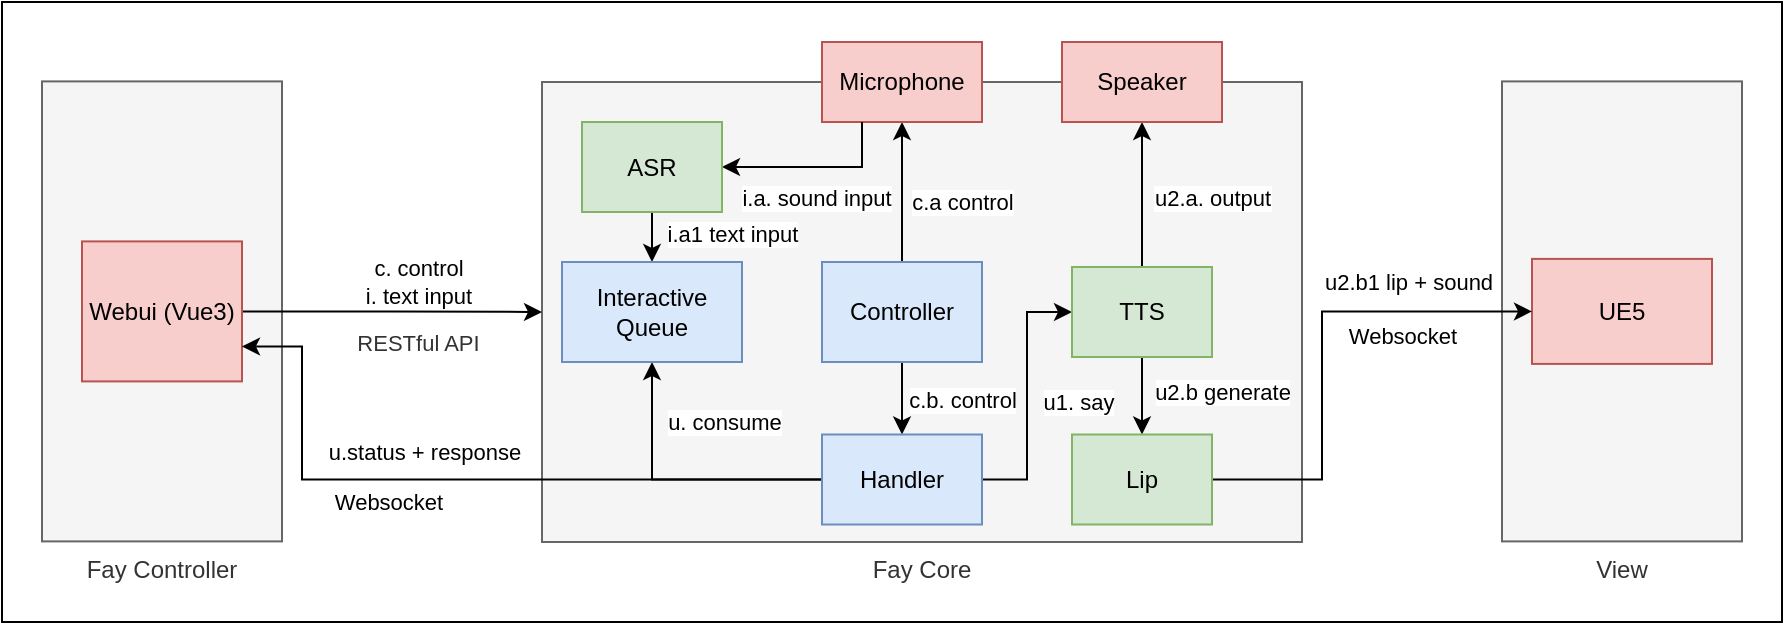 <mxfile version="24.0.4" type="device">
  <diagram name="Page-1" id="7oEuU9YnDp60Sg969kga">
    <mxGraphModel dx="1114" dy="999" grid="1" gridSize="10" guides="1" tooltips="1" connect="1" arrows="1" fold="1" page="1" pageScale="1" pageWidth="850" pageHeight="1100" math="0" shadow="0">
      <root>
        <mxCell id="0" />
        <mxCell id="1" parent="0" />
        <mxCell id="NAgIbU0FR9SVEJM7nln2-92" value="" style="rounded=0;whiteSpace=wrap;html=1;" parent="1" vertex="1">
          <mxGeometry x="20" y="20" width="890" height="310" as="geometry" />
        </mxCell>
        <mxCell id="NAgIbU0FR9SVEJM7nln2-91" value="View" style="rounded=0;whiteSpace=wrap;html=1;verticalAlign=top;labelPosition=center;verticalLabelPosition=bottom;align=center;fillColor=#f5f5f5;fontColor=#333333;strokeColor=#666666;" parent="1" vertex="1">
          <mxGeometry x="770" y="59.7" width="120" height="230" as="geometry" />
        </mxCell>
        <mxCell id="NAgIbU0FR9SVEJM7nln2-23" value="Fay Controller" style="rounded=0;whiteSpace=wrap;html=1;verticalAlign=top;labelPosition=center;verticalLabelPosition=bottom;align=center;fillColor=#f5f5f5;fontColor=#333333;strokeColor=#666666;" parent="1" vertex="1">
          <mxGeometry x="40" y="59.7" width="120" height="230" as="geometry" />
        </mxCell>
        <mxCell id="NAgIbU0FR9SVEJM7nln2-24" value="Fay Core" style="rounded=0;whiteSpace=wrap;html=1;verticalAlign=top;labelPosition=center;verticalLabelPosition=bottom;align=center;fillColor=#f5f5f5;fontColor=#333333;strokeColor=#666666;" parent="1" vertex="1">
          <mxGeometry x="290" y="60" width="380" height="230" as="geometry" />
        </mxCell>
        <mxCell id="NAgIbU0FR9SVEJM7nln2-37" style="edgeStyle=orthogonalEdgeStyle;rounded=0;orthogonalLoop=1;jettySize=auto;html=1;exitX=1;exitY=0.5;exitDx=0;exitDy=0;entryX=0;entryY=0.5;entryDx=0;entryDy=0;" parent="1" source="NAgIbU0FR9SVEJM7nln2-25" target="NAgIbU0FR9SVEJM7nln2-24" edge="1">
          <mxGeometry relative="1" as="geometry" />
        </mxCell>
        <mxCell id="NAgIbU0FR9SVEJM7nln2-38" value="RESTful API" style="edgeLabel;align=center;verticalAlign=middle;resizable=0;points=[];fontColor=#333333;" parent="NAgIbU0FR9SVEJM7nln2-37" vertex="1" connectable="0">
          <mxGeometry x="-0.026" y="-2" relative="1" as="geometry">
            <mxPoint x="15" y="13" as="offset" />
          </mxGeometry>
        </mxCell>
        <mxCell id="NAgIbU0FR9SVEJM7nln2-73" value="c. control &lt;br&gt;i. text input" style="edgeLabel;html=1;align=center;verticalAlign=middle;resizable=0;points=[];" parent="NAgIbU0FR9SVEJM7nln2-37" vertex="1" connectable="0">
          <mxGeometry x="0.05" y="1" relative="1" as="geometry">
            <mxPoint x="9" y="-14" as="offset" />
          </mxGeometry>
        </mxCell>
        <mxCell id="NAgIbU0FR9SVEJM7nln2-25" value="Webui (Vue3)" style="rounded=0;whiteSpace=wrap;html=1;fillColor=#f8cecc;strokeColor=#b85450;" parent="1" vertex="1">
          <mxGeometry x="60" y="139.7" width="80" height="70" as="geometry" />
        </mxCell>
        <mxCell id="NAgIbU0FR9SVEJM7nln2-46" value="" style="edgeStyle=orthogonalEdgeStyle;rounded=0;orthogonalLoop=1;jettySize=auto;html=1;" parent="1" source="NAgIbU0FR9SVEJM7nln2-32" target="NAgIbU0FR9SVEJM7nln2-33" edge="1">
          <mxGeometry relative="1" as="geometry" />
        </mxCell>
        <mxCell id="NAgIbU0FR9SVEJM7nln2-48" value="c.a control" style="edgeLabel;html=1;align=center;verticalAlign=middle;resizable=0;points=[];" parent="NAgIbU0FR9SVEJM7nln2-46" vertex="1" connectable="0">
          <mxGeometry x="-0.133" y="-1" relative="1" as="geometry">
            <mxPoint x="29" as="offset" />
          </mxGeometry>
        </mxCell>
        <mxCell id="NAgIbU0FR9SVEJM7nln2-47" value="" style="edgeStyle=orthogonalEdgeStyle;rounded=0;orthogonalLoop=1;jettySize=auto;html=1;" parent="1" source="NAgIbU0FR9SVEJM7nln2-32" target="NAgIbU0FR9SVEJM7nln2-35" edge="1">
          <mxGeometry relative="1" as="geometry" />
        </mxCell>
        <mxCell id="NAgIbU0FR9SVEJM7nln2-49" value="c.b. control" style="edgeLabel;html=1;align=center;verticalAlign=middle;resizable=0;points=[];" parent="NAgIbU0FR9SVEJM7nln2-47" vertex="1" connectable="0">
          <mxGeometry x="-0.023" relative="1" as="geometry">
            <mxPoint x="30" as="offset" />
          </mxGeometry>
        </mxCell>
        <mxCell id="NAgIbU0FR9SVEJM7nln2-32" value="Controller" style="rounded=0;whiteSpace=wrap;html=1;fillColor=#dae8fc;strokeColor=#6c8ebf;" parent="1" vertex="1">
          <mxGeometry x="430" y="150" width="80" height="50" as="geometry" />
        </mxCell>
        <mxCell id="NAgIbU0FR9SVEJM7nln2-50" style="edgeStyle=orthogonalEdgeStyle;rounded=0;orthogonalLoop=1;jettySize=auto;html=1;exitX=0.25;exitY=1;exitDx=0;exitDy=0;entryX=0.5;entryY=0;entryDx=0;entryDy=0;" parent="1" source="NAgIbU0FR9SVEJM7nln2-83" target="NAgIbU0FR9SVEJM7nln2-40" edge="1">
          <mxGeometry relative="1" as="geometry" />
        </mxCell>
        <mxCell id="NAgIbU0FR9SVEJM7nln2-88" value="i.a1 text input" style="edgeLabel;html=1;align=center;verticalAlign=middle;resizable=0;points=[];" parent="NAgIbU0FR9SVEJM7nln2-50" vertex="1" connectable="0">
          <mxGeometry x="0.439" relative="1" as="geometry">
            <mxPoint x="40" y="-2" as="offset" />
          </mxGeometry>
        </mxCell>
        <mxCell id="NAgIbU0FR9SVEJM7nln2-33" value="Microphone" style="rounded=0;whiteSpace=wrap;html=1;fillColor=#f8cecc;strokeColor=#b85450;" parent="1" vertex="1">
          <mxGeometry x="430" y="40" width="80" height="40" as="geometry" />
        </mxCell>
        <mxCell id="NAgIbU0FR9SVEJM7nln2-51" style="edgeStyle=orthogonalEdgeStyle;rounded=0;orthogonalLoop=1;jettySize=auto;html=1;exitX=0;exitY=0.5;exitDx=0;exitDy=0;entryX=0.5;entryY=1;entryDx=0;entryDy=0;" parent="1" source="NAgIbU0FR9SVEJM7nln2-35" target="NAgIbU0FR9SVEJM7nln2-40" edge="1">
          <mxGeometry relative="1" as="geometry" />
        </mxCell>
        <mxCell id="NAgIbU0FR9SVEJM7nln2-53" value="u. consume" style="edgeLabel;html=1;align=center;verticalAlign=middle;resizable=0;points=[];" parent="NAgIbU0FR9SVEJM7nln2-51" vertex="1" connectable="0">
          <mxGeometry x="-0.554" y="-2" relative="1" as="geometry">
            <mxPoint x="-17" y="-27" as="offset" />
          </mxGeometry>
        </mxCell>
        <mxCell id="NAgIbU0FR9SVEJM7nln2-55" style="edgeStyle=orthogonalEdgeStyle;rounded=0;orthogonalLoop=1;jettySize=auto;html=1;exitX=1;exitY=0.5;exitDx=0;exitDy=0;entryX=0;entryY=0.5;entryDx=0;entryDy=0;" parent="1" source="NAgIbU0FR9SVEJM7nln2-35" target="NAgIbU0FR9SVEJM7nln2-54" edge="1">
          <mxGeometry relative="1" as="geometry" />
        </mxCell>
        <mxCell id="NAgIbU0FR9SVEJM7nln2-56" value="u1. say" style="edgeLabel;html=1;align=center;verticalAlign=middle;resizable=0;points=[];" parent="NAgIbU0FR9SVEJM7nln2-55" vertex="1" connectable="0">
          <mxGeometry x="-0.062" y="-1" relative="1" as="geometry">
            <mxPoint x="24" y="-1" as="offset" />
          </mxGeometry>
        </mxCell>
        <mxCell id="NAgIbU0FR9SVEJM7nln2-78" style="edgeStyle=orthogonalEdgeStyle;rounded=0;orthogonalLoop=1;jettySize=auto;html=1;exitX=0;exitY=0.5;exitDx=0;exitDy=0;entryX=1;entryY=0.75;entryDx=0;entryDy=0;" parent="1" source="NAgIbU0FR9SVEJM7nln2-35" target="NAgIbU0FR9SVEJM7nln2-25" edge="1">
          <mxGeometry relative="1" as="geometry">
            <Array as="points">
              <mxPoint x="170" y="259" />
              <mxPoint x="170" y="192" />
            </Array>
          </mxGeometry>
        </mxCell>
        <mxCell id="NAgIbU0FR9SVEJM7nln2-79" value="u.status + response" style="edgeLabel;html=1;align=center;verticalAlign=middle;resizable=0;points=[];" parent="NAgIbU0FR9SVEJM7nln2-78" vertex="1" connectable="0">
          <mxGeometry x="0.193" y="-1" relative="1" as="geometry">
            <mxPoint x="13" y="-13" as="offset" />
          </mxGeometry>
        </mxCell>
        <mxCell id="NAgIbU0FR9SVEJM7nln2-80" value="Websocket" style="edgeLabel;html=1;align=center;verticalAlign=middle;resizable=0;points=[];" parent="NAgIbU0FR9SVEJM7nln2-78" vertex="1" connectable="0">
          <mxGeometry x="0.217" relative="1" as="geometry">
            <mxPoint y="11" as="offset" />
          </mxGeometry>
        </mxCell>
        <mxCell id="NAgIbU0FR9SVEJM7nln2-35" value="Handler" style="rounded=0;whiteSpace=wrap;html=1;fillColor=#dae8fc;strokeColor=#6c8ebf;" parent="1" vertex="1">
          <mxGeometry x="430" y="236.25" width="80" height="45" as="geometry" />
        </mxCell>
        <mxCell id="NAgIbU0FR9SVEJM7nln2-40" value="Interactive Queue" style="rounded=0;whiteSpace=wrap;html=1;fillColor=#dae8fc;strokeColor=#6c8ebf;" parent="1" vertex="1">
          <mxGeometry x="300" y="150" width="90" height="50" as="geometry" />
        </mxCell>
        <mxCell id="NAgIbU0FR9SVEJM7nln2-60" style="edgeStyle=orthogonalEdgeStyle;rounded=0;orthogonalLoop=1;jettySize=auto;html=1;exitX=0.5;exitY=0;exitDx=0;exitDy=0;entryX=0.5;entryY=1;entryDx=0;entryDy=0;" parent="1" source="NAgIbU0FR9SVEJM7nln2-54" target="NAgIbU0FR9SVEJM7nln2-58" edge="1">
          <mxGeometry relative="1" as="geometry" />
        </mxCell>
        <mxCell id="NAgIbU0FR9SVEJM7nln2-64" value="u2.a. output" style="edgeLabel;html=1;align=center;verticalAlign=middle;resizable=0;points=[];" parent="NAgIbU0FR9SVEJM7nln2-60" vertex="1" connectable="0">
          <mxGeometry x="-0.028" y="-1" relative="1" as="geometry">
            <mxPoint x="34" as="offset" />
          </mxGeometry>
        </mxCell>
        <mxCell id="NAgIbU0FR9SVEJM7nln2-69" style="edgeStyle=orthogonalEdgeStyle;rounded=0;orthogonalLoop=1;jettySize=auto;html=1;exitX=0.5;exitY=1;exitDx=0;exitDy=0;entryX=0.5;entryY=0;entryDx=0;entryDy=0;" parent="1" source="NAgIbU0FR9SVEJM7nln2-54" target="NAgIbU0FR9SVEJM7nln2-66" edge="1">
          <mxGeometry relative="1" as="geometry" />
        </mxCell>
        <mxCell id="NAgIbU0FR9SVEJM7nln2-82" value="u2.b generate" style="edgeLabel;html=1;align=center;verticalAlign=middle;resizable=0;points=[];" parent="NAgIbU0FR9SVEJM7nln2-69" vertex="1" connectable="0">
          <mxGeometry x="-0.128" y="-1" relative="1" as="geometry">
            <mxPoint x="41" as="offset" />
          </mxGeometry>
        </mxCell>
        <mxCell id="NAgIbU0FR9SVEJM7nln2-54" value="TTS" style="rounded=0;whiteSpace=wrap;html=1;fillColor=#d5e8d4;strokeColor=#82b366;" parent="1" vertex="1">
          <mxGeometry x="555" y="152.5" width="70" height="45" as="geometry" />
        </mxCell>
        <mxCell id="NAgIbU0FR9SVEJM7nln2-58" value="Speaker" style="rounded=0;whiteSpace=wrap;html=1;fillColor=#f8cecc;strokeColor=#b85450;" parent="1" vertex="1">
          <mxGeometry x="550" y="40" width="80" height="40" as="geometry" />
        </mxCell>
        <mxCell id="NAgIbU0FR9SVEJM7nln2-61" value="UE5" style="rounded=0;whiteSpace=wrap;html=1;verticalAlign=middle;labelPosition=center;verticalLabelPosition=middle;align=center;fillColor=#f8cecc;strokeColor=#b85450;" parent="1" vertex="1">
          <mxGeometry x="785" y="148.45" width="90" height="52.5" as="geometry" />
        </mxCell>
        <mxCell id="NAgIbU0FR9SVEJM7nln2-70" style="edgeStyle=orthogonalEdgeStyle;rounded=0;orthogonalLoop=1;jettySize=auto;html=1;exitX=1;exitY=0.5;exitDx=0;exitDy=0;entryX=0;entryY=0.5;entryDx=0;entryDy=0;" parent="1" source="NAgIbU0FR9SVEJM7nln2-66" target="NAgIbU0FR9SVEJM7nln2-61" edge="1">
          <mxGeometry relative="1" as="geometry">
            <Array as="points">
              <mxPoint x="680" y="259" />
              <mxPoint x="680" y="175" />
            </Array>
          </mxGeometry>
        </mxCell>
        <mxCell id="NAgIbU0FR9SVEJM7nln2-71" value="u2.b1 lip + sound" style="edgeLabel;html=1;align=center;verticalAlign=middle;resizable=0;points=[];" parent="NAgIbU0FR9SVEJM7nln2-70" vertex="1" connectable="0">
          <mxGeometry x="-0.571" relative="1" as="geometry">
            <mxPoint x="45" y="-99" as="offset" />
          </mxGeometry>
        </mxCell>
        <mxCell id="NAgIbU0FR9SVEJM7nln2-72" value="Websocket" style="edgeLabel;html=1;align=center;verticalAlign=middle;resizable=0;points=[];" parent="NAgIbU0FR9SVEJM7nln2-70" vertex="1" connectable="0">
          <mxGeometry x="-0.152" y="1" relative="1" as="geometry">
            <mxPoint x="41" y="-24" as="offset" />
          </mxGeometry>
        </mxCell>
        <mxCell id="NAgIbU0FR9SVEJM7nln2-66" value="Lip" style="rounded=0;whiteSpace=wrap;html=1;fillColor=#d5e8d4;strokeColor=#82b366;" parent="1" vertex="1">
          <mxGeometry x="555" y="236.25" width="70" height="45" as="geometry" />
        </mxCell>
        <mxCell id="NAgIbU0FR9SVEJM7nln2-75" style="edgeStyle=orthogonalEdgeStyle;rounded=0;orthogonalLoop=1;jettySize=auto;html=1;exitX=0.5;exitY=1;exitDx=0;exitDy=0;" parent="1" source="NAgIbU0FR9SVEJM7nln2-23" target="NAgIbU0FR9SVEJM7nln2-23" edge="1">
          <mxGeometry relative="1" as="geometry" />
        </mxCell>
        <mxCell id="NAgIbU0FR9SVEJM7nln2-84" value="" style="edgeStyle=orthogonalEdgeStyle;rounded=0;orthogonalLoop=1;jettySize=auto;html=1;exitX=0.25;exitY=1;exitDx=0;exitDy=0;entryX=1;entryY=0.5;entryDx=0;entryDy=0;" parent="1" source="NAgIbU0FR9SVEJM7nln2-33" target="NAgIbU0FR9SVEJM7nln2-83" edge="1">
          <mxGeometry relative="1" as="geometry">
            <mxPoint x="450" y="80" as="sourcePoint" />
            <mxPoint x="345" y="155" as="targetPoint" />
          </mxGeometry>
        </mxCell>
        <mxCell id="NAgIbU0FR9SVEJM7nln2-87" value="i.a. sound input" style="edgeLabel;html=1;align=center;verticalAlign=middle;resizable=0;points=[];" parent="NAgIbU0FR9SVEJM7nln2-84" vertex="1" connectable="0">
          <mxGeometry x="0.326" y="5" relative="1" as="geometry">
            <mxPoint x="16" y="10" as="offset" />
          </mxGeometry>
        </mxCell>
        <mxCell id="NAgIbU0FR9SVEJM7nln2-83" value="ASR" style="rounded=0;whiteSpace=wrap;html=1;fillColor=#d5e8d4;strokeColor=#82b366;" parent="1" vertex="1">
          <mxGeometry x="310" y="80" width="70" height="45" as="geometry" />
        </mxCell>
      </root>
    </mxGraphModel>
  </diagram>
</mxfile>
